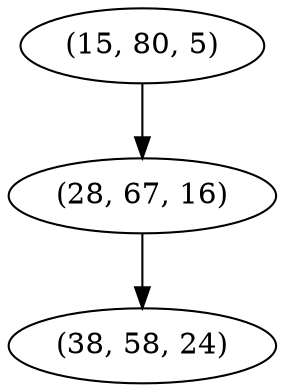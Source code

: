 digraph tree {
    "(15, 80, 5)";
    "(28, 67, 16)";
    "(38, 58, 24)";
    "(15, 80, 5)" -> "(28, 67, 16)";
    "(28, 67, 16)" -> "(38, 58, 24)";
}
